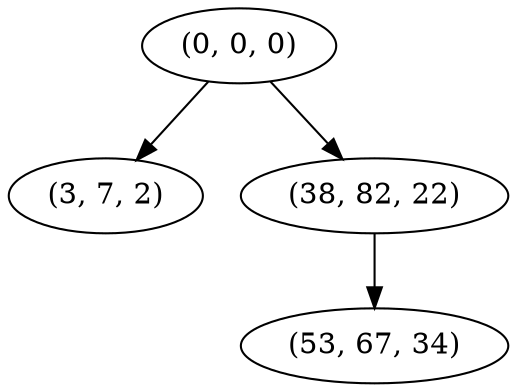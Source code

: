 digraph tree {
    "(0, 0, 0)";
    "(3, 7, 2)";
    "(38, 82, 22)";
    "(53, 67, 34)";
    "(0, 0, 0)" -> "(3, 7, 2)";
    "(0, 0, 0)" -> "(38, 82, 22)";
    "(38, 82, 22)" -> "(53, 67, 34)";
}
